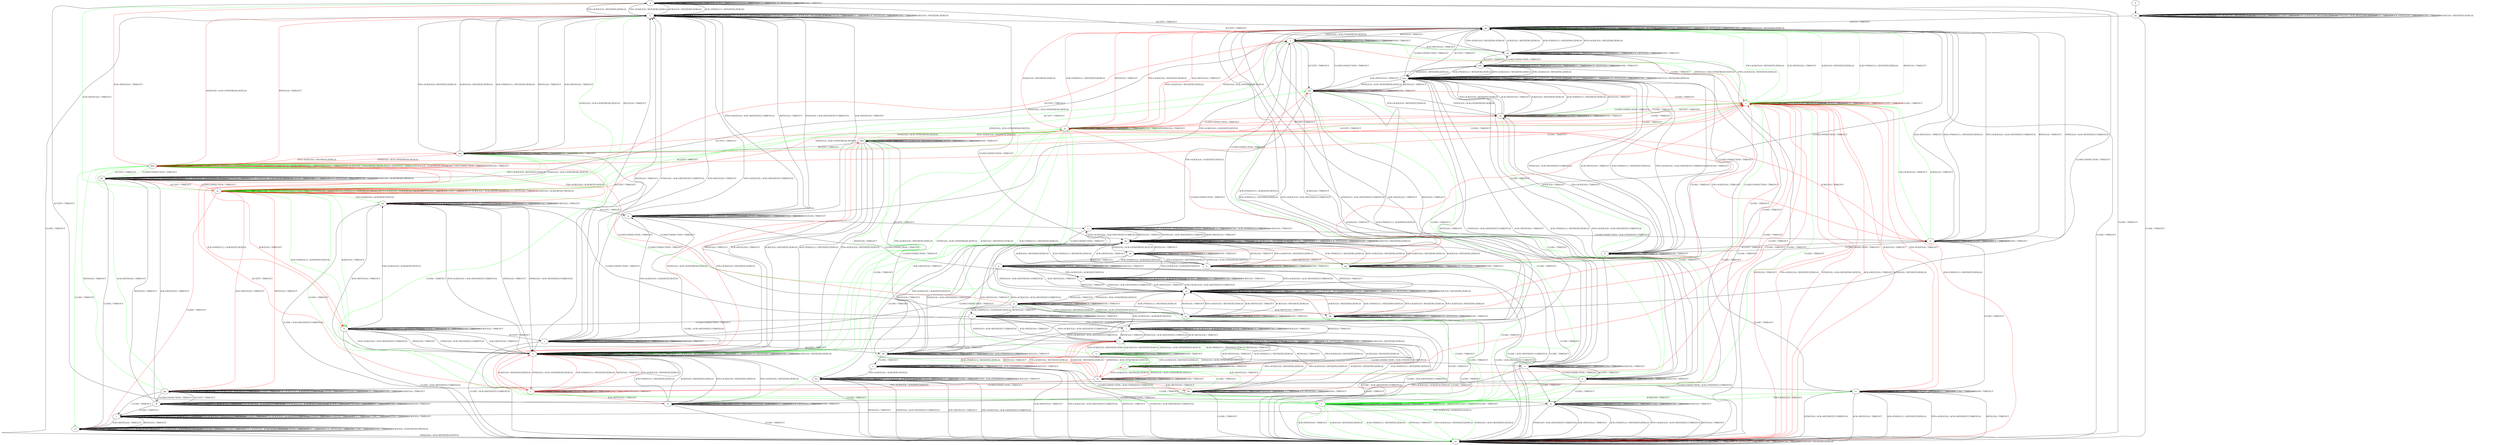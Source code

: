digraph "" {
	graph ["Incoming time"=0.21335864067077637,
		"Outgoing time"=0.2711045742034912,
		Output="{'States': 58, 'Transitions': 806, 'Filename': '../results/tcp_preset_50/TCP_FreeBSD_Server-TCP_FreeBSD_Server-4.dot'}",
		Reference="{'States': 56, 'Transitions': 716, 'Filename': '../subjects/tcp/TCP_FreeBSD_Server.dot'}",
		Solver=yices,
		Updated="{'States': 56, 'Transitions': 716, 'Filename': '../subjects/tcp/TCP_FreeBSD_Server.dot'}",
		"f-measure"=0.8868715083798883,
		precision=0.8868715083798883,
		recall=0.8868715083798883
	];
	a -> a	[key=0,
		label="CLOSECONNECTION / TIMEOUT"];
	a -> a	[key=1,
		label="RST(V,V,0) / TIMEOUT"];
	a -> a	[key=2,
		label="LISTEN / TIMEOUT"];
	a -> a	[key=3,
		label="SYN(V,V,0) / TIMEOUT"];
	a -> a	[key=4,
		label="RCV / TIMEOUT"];
	a -> a	[key=5,
		label="ACK+RST(V,V,0) / TIMEOUT"];
	a -> a	[key=6,
		label="SEND / TIMEOUT"];
	a -> e	[key=0,
		label="ACK+PSH(V,V,1) / RST(ZERO,ZERO,0)"];
	a -> e	[key=1,
		label="SYN+ACK(V,V,0) / RST(ZERO,ZERO,0)"];
	a -> e	[key=2,
		label="FIN+ACK(V,V,0) / RST(ZERO,ZERO,0)"];
	a -> e	[key=3,
		label="ACK(V,V,0) / RST(ZERO,ZERO,0)"];
	a -> nn	[key=0,
		label="ACCEPT / TIMEOUT"];
	a -> oo	[key=0,
		label="CLOSE / TIMEOUT"];
	b -> b	[key=0,
		label="ACK+PSH(V,V,1) / ACK(NEXT,NEXT,0)"];
	b -> b	[key=1,
		label="ACCEPT / TIMEOUT"];
	b -> b	[key=2,
		label="FIN+ACK(V,V,0) / ACK(NEXT,NEXT,0)"];
	b -> b	[key=3,
		label="LISTEN / TIMEOUT"];
	b -> b	[key=4,
		label="RCV / TIMEOUT"];
	b -> b	[key=5,
		label="SEND / TIMEOUT"];
	b -> b	[key=6,
		label="ACK(V,V,0) / TIMEOUT"];
	b -> q	[key=0,
		label="CLOSECONNECTION / TIMEOUT"];
	b -> oo	[key=0,
		label="CLOSE / ACK+RST(NEXT,CURRENT,0)"];
	b -> ss	[key=0,
		label="SYN+ACK(V,V,0) / ACK+RST(NEXT,CURRENT,0)"];
	b -> ss	[key=1,
		label="RST(V,V,0) / TIMEOUT"];
	b -> ss	[key=2,
		label="SYN(V,V,0) / ACK+RST(NEXT,CURRENT,0)"];
	b -> ss	[key=3,
		label="ACK+RST(V,V,0) / TIMEOUT"];
	c -> c	[key=0,
		label="CLOSECONNECTION / TIMEOUT"];
	c -> c	[key=1,
		label="SYN+ACK(V,V,0) / RST(NEXT,ZERO,0)"];
	c -> c	[key=2,
		label="LISTEN / TIMEOUT"];
	c -> c	[key=3,
		label="RCV / TIMEOUT"];
	c -> c	[key=4,
		label="SEND / TIMEOUT"];
	c -> c	[key=5,
		color=red,
		label="ACCEPT / TIMEOUT"];
	c -> c	[key=6,
		color=red,
		label="CLOSE / TIMEOUT"];
	c -> f	[key=0,
		color=green,
		label="SYN(V,V,0) / ACK+SYN(FRESH,NEXT,0)"];
	c -> n	[key=0,
		color=green,
		label="CLOSE / TIMEOUT"];
	c -> gg	[key=0,
		color=green,
		label="ACK+PSH(V,V,1) / RST(NEXT,ZERO,0)"];
	c -> gg	[key=1,
		color=green,
		label="RST(V,V,0) / TIMEOUT"];
	c -> gg	[key=2,
		color=green,
		label="FIN+ACK(V,V,0) / RST(NEXT,ZERO,0)"];
	c -> gg	[key=3,
		color=green,
		label="ACK+RST(V,V,0) / TIMEOUT"];
	c -> gg	[key=4,
		color=green,
		label="ACK(V,V,0) / RST(NEXT,ZERO,0)"];
	c -> oo	[key=0,
		color=red,
		label="ACK+PSH(V,V,1) / RST(NEXT,ZERO,0)"];
	c -> oo	[key=1,
		color=red,
		label="RST(V,V,0) / TIMEOUT"];
	c -> oo	[key=2,
		color=red,
		label="FIN+ACK(V,V,0) / RST(NEXT,ZERO,0)"];
	c -> oo	[key=3,
		color=red,
		label="SYN(V,V,0) / ACK+RST(ZERO,NEXT,0)"];
	c -> oo	[key=4,
		color=red,
		label="ACK+RST(V,V,0) / TIMEOUT"];
	c -> oo	[key=5,
		color=red,
		label="ACK(V,V,0) / RST(NEXT,ZERO,0)"];
	c -> xx	[key=0,
		color=green,
		label="ACCEPT / TIMEOUT"];
	d -> aa	[key=0];
	e -> e	[key=0,
		label="CLOSECONNECTION / TIMEOUT"];
	e -> e	[key=1,
		label="ACK+PSH(V,V,1) / RST(ZERO,ZERO,0)"];
	e -> e	[key=2,
		label="SYN+ACK(V,V,0) / RST(ZERO,ZERO,0)"];
	e -> e	[key=3,
		label="RST(V,V,0) / TIMEOUT"];
	e -> e	[key=4,
		label="FIN+ACK(V,V,0) / RST(ZERO,ZERO,0)"];
	e -> e	[key=5,
		label="LISTEN / TIMEOUT"];
	e -> e	[key=6,
		label="RCV / TIMEOUT"];
	e -> e	[key=7,
		label="ACK+RST(V,V,0) / TIMEOUT"];
	e -> e	[key=8,
		label="SEND / TIMEOUT"];
	e -> e	[key=9,
		label="ACK(V,V,0) / RST(ZERO,ZERO,0)"];
	e -> m	[key=0,
		color=green,
		label="SYN(V,V,0) / ACK+SYN(FRESH,NEXT,0)"];
	e -> gg	[key=0,
		label="ACCEPT / TIMEOUT"];
	e -> oo	[key=0,
		label="CLOSE / TIMEOUT"];
	e -> bbb	[key=0,
		color=red,
		label="SYN(V,V,0) / ACK+SYN(FRESH,NEXT,0)"];
	f -> c	[key=0,
		color=green,
		label="SYN+ACK(V,V,0) / RST(NEXT,ZERO,0)"];
	f -> c	[key=1,
		color=red,
		label="CLOSE / TIMEOUT"];
	f -> f	[key=0,
		label="CLOSECONNECTION / TIMEOUT"];
	f -> f	[key=1,
		label="LISTEN / TIMEOUT"];
	f -> f	[key=2,
		label="SYN(V,V,0) / TIMEOUT"];
	f -> f	[key=3,
		label="RCV / TIMEOUT"];
	f -> f	[key=4,
		label="SEND / TIMEOUT"];
	f -> n	[key=0,
		color=green,
		label="CLOSE / TIMEOUT"];
	f -> q	[key=0,
		label="FIN+ACK(V,V,0) / ACK(NEXT,NEXT,0)"];
	f -> z	[key=0,
		label="ACK+PSH(V,V,1) / ACK(NEXT,NEXT,0)"];
	f -> z	[key=1,
		label="ACK(V,V,0) / TIMEOUT"];
	f -> gg	[key=0,
		label="RST(V,V,0) / TIMEOUT"];
	f -> jj	[key=0,
		color=red,
		label="SYN+ACK(V,V,0) / RST(NEXT,ZERO,0)"];
	f -> nn	[key=0,
		label="ACK+RST(V,V,0) / TIMEOUT"];
	f -> eee	[key=0,
		label="ACCEPT / TIMEOUT"];
	g -> b	[key=0,
		label="FIN+ACK(V,V,0) / ACK(NEXT,NEXT,0)"];
	g -> g	[key=0,
		label="ACK+PSH(V,V,1) / ACK(NEXT,NEXT,0)"];
	g -> g	[key=1,
		label="ACCEPT / TIMEOUT"];
	g -> g	[key=2,
		label="LISTEN / TIMEOUT"];
	g -> g	[key=3,
		label="RCV / TIMEOUT"];
	g -> g	[key=4,
		label="SEND / TIMEOUT"];
	g -> g	[key=5,
		label="ACK(V,V,0) / TIMEOUT"];
	g -> z	[key=0,
		label="CLOSECONNECTION / TIMEOUT"];
	g -> oo	[key=0,
		label="CLOSE / ACK+RST(NEXT,CURRENT,0)"];
	g -> ss	[key=0,
		label="SYN+ACK(V,V,0) / ACK+RST(NEXT,CURRENT,0)"];
	g -> ss	[key=1,
		label="RST(V,V,0) / TIMEOUT"];
	g -> ss	[key=2,
		label="SYN(V,V,0) / ACK+RST(NEXT,CURRENT,0)"];
	g -> ss	[key=3,
		label="ACK+RST(V,V,0) / TIMEOUT"];
	h -> h	[key=0,
		label="ACCEPT / TIMEOUT"];
	h -> h	[key=1,
		label="LISTEN / TIMEOUT"];
	h -> h	[key=2,
		label="RCV / TIMEOUT"];
	h -> h	[key=3,
		label="SEND / TIMEOUT"];
	h -> cc	[key=0,
		label="CLOSE / TIMEOUT"];
	h -> mm	[key=0,
		label="ACK+PSH(V,V,1) / RST(NEXT,ZERO,0)"];
	h -> mm	[key=1,
		label="SYN+ACK(V,V,0) / ACK+RST(NEXT,CURRENT,0)"];
	h -> mm	[key=2,
		label="RST(V,V,0) / TIMEOUT"];
	h -> mm	[key=3,
		label="SYN(V,V,0) / ACK+RST(NEXT,CURRENT,0)"];
	h -> mm	[key=4,
		label="ACK+RST(V,V,0) / TIMEOUT"];
	h -> tt	[key=0,
		label="CLOSECONNECTION / TIMEOUT"];
	h -> xx	[key=0,
		label="FIN+ACK(V,V,0) / TIMEOUT"];
	h -> xx	[key=1,
		label="ACK(V,V,0) / TIMEOUT"];
	i -> i	[key=0,
		label="ACK+PSH(V,V,1) / ACK(NEXT,NEXT,0)"];
	i -> i	[key=1,
		label="ACCEPT / TIMEOUT"];
	i -> i	[key=2,
		label="LISTEN / TIMEOUT"];
	i -> i	[key=3,
		label="RCV / TIMEOUT"];
	i -> i	[key=4,
		label="SEND / TIMEOUT"];
	i -> i	[key=5,
		label="ACK(V,V,0) / TIMEOUT"];
	i -> l	[key=0,
		label="FIN+ACK(V,V,0) / ACK(NEXT,NEXT,0)"];
	i -> y	[key=0,
		label="SYN+ACK(V,V,0) / ACK+RST(NEXT,CURRENT,0)"];
	i -> y	[key=1,
		label="RST(V,V,0) / TIMEOUT"];
	i -> y	[key=2,
		label="SYN(V,V,0) / ACK+RST(NEXT,CURRENT,0)"];
	i -> y	[key=3,
		label="ACK+RST(V,V,0) / TIMEOUT"];
	i -> oo	[key=0,
		label="CLOSE / ACK+RST(NEXT,CURRENT,0)"];
	i -> rr	[key=0,
		label="CLOSECONNECTION / TIMEOUT"];
	j -> c	[key=0,
		color=red,
		label="CLOSE / TIMEOUT"];
	j -> j	[key=0,
		label="CLOSECONNECTION / TIMEOUT"];
	j -> j	[key=1,
		label="LISTEN / TIMEOUT"];
	j -> j	[key=2,
		label="RCV / TIMEOUT"];
	j -> j	[key=3,
		label="SEND / TIMEOUT"];
	j -> j	[key=4,
		color=red,
		label="SYN(V,V,0) / TIMEOUT"];
	j -> o	[key=0,
		color=red,
		label="ACK+PSH(V,V,1) / RST(NEXT,ZERO,0)"];
	j -> o	[key=1,
		color=red,
		label="RST(V,V,0) / TIMEOUT"];
	j -> o	[key=2,
		color=red,
		label="FIN+ACK(V,V,0) / RST(NEXT,ZERO,0)"];
	j -> o	[key=3,
		color=red,
		label="ACK(V,V,0) / RST(NEXT,ZERO,0)"];
	j -> ll	[key=0,
		color=red,
		label="ACK+RST(V,V,0) / TIMEOUT"];
	j -> bbb	[key=0,
		color=red,
		label="ACCEPT / TIMEOUT"];
	j -> ddd	[key=0,
		color=red,
		label="SYN+ACK(V,V,0) / RST(NEXT,ZERO,0)"];
	k -> c	[key=0,
		color=green,
		label="CLOSECONNECTION / TIMEOUT"];
	k -> c	[key=1,
		color=red,
		label="CLOSE / TIMEOUT"];
	k -> k	[key=0,
		label="SYN+ACK(V,V,0) / RST(NEXT,ZERO,0)"];
	k -> k	[key=1,
		label="ACCEPT / TIMEOUT"];
	k -> k	[key=2,
		label="LISTEN / TIMEOUT"];
	k -> k	[key=3,
		label="RCV / TIMEOUT"];
	k -> k	[key=4,
		label="SEND / TIMEOUT"];
	k -> n	[key=0,
		color=green,
		label="CLOSE / TIMEOUT"];
	k -> ee	[key=0,
		label="SYN(V,V,0) / ACK+SYN(FRESH,NEXT,0)"];
	k -> hh	[key=0,
		label="ACK+PSH(V,V,1) / RST(NEXT,ZERO,0)"];
	k -> hh	[key=1,
		label="RST(V,V,0) / TIMEOUT"];
	k -> hh	[key=2,
		label="FIN+ACK(V,V,0) / RST(NEXT,ZERO,0)"];
	k -> hh	[key=3,
		label="ACK+RST(V,V,0) / TIMEOUT"];
	k -> hh	[key=4,
		label="ACK(V,V,0) / RST(NEXT,ZERO,0)"];
	k -> jj	[key=0,
		color=red,
		label="CLOSECONNECTION / TIMEOUT"];
	l -> l	[key=0,
		label="ACK+PSH(V,V,1) / ACK(NEXT,NEXT,0)"];
	l -> l	[key=1,
		label="ACCEPT / TIMEOUT"];
	l -> l	[key=2,
		label="FIN+ACK(V,V,0) / ACK(NEXT,NEXT,0)"];
	l -> l	[key=3,
		label="LISTEN / TIMEOUT"];
	l -> l	[key=4,
		label="RCV / TIMEOUT"];
	l -> l	[key=5,
		label="SEND / TIMEOUT"];
	l -> l	[key=6,
		label="ACK(V,V,0) / TIMEOUT"];
	l -> y	[key=0,
		label="SYN+ACK(V,V,0) / ACK+RST(NEXT,CURRENT,0)"];
	l -> y	[key=1,
		label="RST(V,V,0) / TIMEOUT"];
	l -> y	[key=2,
		label="SYN(V,V,0) / ACK+RST(NEXT,CURRENT,0)"];
	l -> y	[key=3,
		label="ACK+RST(V,V,0) / TIMEOUT"];
	l -> oo	[key=0,
		label="CLOSE / ACK+RST(NEXT,CURRENT,0)"];
	l -> uu	[key=0,
		label="CLOSECONNECTION / TIMEOUT"];
	m -> a	[key=0,
		color=green,
		label="ACK+RST(V,V,0) / TIMEOUT"];
	m -> e	[key=0,
		color=green,
		label="RST(V,V,0) / TIMEOUT"];
	m -> f	[key=0,
		color=green,
		label="ACCEPT / TIMEOUT"];
	m -> m	[key=0,
		label="LISTEN / TIMEOUT"];
	m -> m	[key=1,
		label="RCV / TIMEOUT"];
	m -> m	[key=2,
		label="SEND / TIMEOUT"];
	m -> m	[key=3,
		color=green,
		label="CLOSECONNECTION / TIMEOUT"];
	m -> m	[key=4,
		color=green,
		label="SYN(V,V,0) / TIMEOUT"];
	m -> m	[key=5,
		color=red,
		label="ACK+PSH(V,V,1) / ACK(FRESH,FRESH,0)"];
	m -> m	[key=6,
		color=red,
		label="SYN+ACK(V,V,0) / ACK(FRESH,FRESH,0)"];
	m -> m	[key=7,
		color=red,
		label="RST(V,V,0) / TIMEOUT"];
	m -> m	[key=8,
		color=red,
		label="ACCEPT / TIMEOUT"];
	m -> m	[key=9,
		color=red,
		label="FIN+ACK(V,V,0) / ACK(FRESH,FRESH,0)"];
	m -> m	[key=10,
		color=red,
		label="ACK+RST(V,V,0) / TIMEOUT"];
	m -> m	[key=11,
		color=red,
		label="ACK(V,V,0) / ACK(FRESH,FRESH,0)"];
	m -> n	[key=0,
		color=green,
		label="CLOSE / TIMEOUT"];
	m -> dd	[key=0,
		color=red,
		label="CLOSECONNECTION / TIMEOUT"];
	m -> rr	[key=0,
		color=green,
		label="ACK+PSH(V,V,1) / ACK(NEXT,NEXT,0)"];
	m -> rr	[key=1,
		color=green,
		label="ACK(V,V,0) / TIMEOUT"];
	m -> uu	[key=0,
		color=green,
		label="FIN+ACK(V,V,0) / ACK(NEXT,NEXT,0)"];
	m -> vv	[key=0,
		color=red,
		label="CLOSE / TIMEOUT"];
	m -> aaa	[key=0,
		color=green,
		label="SYN+ACK(V,V,0) / RST(NEXT,ZERO,0)"];
	m -> eee	[key=0,
		color=red,
		label="SYN(V,V,0) / ACK+SYN(FRESH,NEXT,0)"];
	n -> n	[key=0,
		label="CLOSECONNECTION / TIMEOUT"];
	n -> n	[key=1,
		label="SYN+ACK(V,V,0) / RST(NEXT,ZERO,0)"];
	n -> n	[key=2,
		label="LISTEN / TIMEOUT"];
	n -> n	[key=3,
		label="RCV / TIMEOUT"];
	n -> n	[key=4,
		label="SEND / TIMEOUT"];
	n -> n	[key=5,
		color=green,
		label="ACCEPT / TIMEOUT"];
	n -> n	[key=6,
		color=green,
		label="CLOSE / TIMEOUT"];
	n -> oo	[key=0,
		color=green,
		label="ACK+PSH(V,V,1) / RST(NEXT,ZERO,0)"];
	n -> oo	[key=1,
		color=green,
		label="RST(V,V,0) / TIMEOUT"];
	n -> oo	[key=2,
		color=green,
		label="FIN+ACK(V,V,0) / RST(NEXT,ZERO,0)"];
	n -> oo	[key=3,
		color=green,
		label="SYN(V,V,0) / ACK+RST(ZERO,NEXT,0)"];
	n -> oo	[key=4,
		color=green,
		label="ACK+RST(V,V,0) / TIMEOUT"];
	n -> oo	[key=5,
		color=green,
		label="ACK(V,V,0) / RST(NEXT,ZERO,0)"];
	o -> e	[key=0,
		label="ACCEPT / TIMEOUT"];
	o -> j	[key=0,
		color=red,
		label="SYN(V,V,0) / ACK+SYN(FRESH,NEXT,0)"];
	o -> o	[key=0,
		label="CLOSECONNECTION / TIMEOUT"];
	o -> o	[key=1,
		label="ACK+PSH(V,V,1) / RST(ZERO,ZERO,0)"];
	o -> o	[key=2,
		label="SYN+ACK(V,V,0) / RST(ZERO,ZERO,0)"];
	o -> o	[key=3,
		label="RST(V,V,0) / TIMEOUT"];
	o -> o	[key=4,
		label="FIN+ACK(V,V,0) / RST(ZERO,ZERO,0)"];
	o -> o	[key=5,
		label="LISTEN / TIMEOUT"];
	o -> o	[key=6,
		label="RCV / TIMEOUT"];
	o -> o	[key=7,
		label="ACK+RST(V,V,0) / TIMEOUT"];
	o -> o	[key=8,
		label="SEND / TIMEOUT"];
	o -> o	[key=9,
		label="ACK(V,V,0) / RST(ZERO,ZERO,0)"];
	o -> jj	[key=0,
		color=green,
		label="SYN(V,V,0) / ACK+SYN(FRESH,NEXT,0)"];
	o -> oo	[key=0,
		label="CLOSE / TIMEOUT"];
	p -> c	[key=0,
		color=red,
		label="CLOSE / TIMEOUT"];
	p -> i	[key=0,
		label="ACK+PSH(V,V,1) / ACK(NEXT,NEXT,0)"];
	p -> i	[key=1,
		label="ACK(V,V,0) / TIMEOUT"];
	p -> l	[key=0,
		label="FIN+ACK(V,V,0) / ACK(NEXT,NEXT,0)"];
	p -> m	[key=0,
		color=green,
		label="CLOSECONNECTION / TIMEOUT"];
	p -> n	[key=0,
		color=green,
		label="CLOSE / TIMEOUT"];
	p -> p	[key=0,
		label="ACCEPT / TIMEOUT"];
	p -> p	[key=1,
		label="LISTEN / TIMEOUT"];
	p -> p	[key=2,
		label="SYN(V,V,0) / TIMEOUT"];
	p -> p	[key=3,
		label="RCV / TIMEOUT"];
	p -> p	[key=4,
		label="SEND / TIMEOUT"];
	p -> kk	[key=0,
		label="ACK+RST(V,V,0) / TIMEOUT"];
	p -> ss	[key=0,
		label="RST(V,V,0) / TIMEOUT"];
	p -> yy	[key=0,
		label="SYN+ACK(V,V,0) / RST(NEXT,ZERO,0)"];
	p -> bbb	[key=0,
		color=red,
		label="CLOSECONNECTION / TIMEOUT"];
	q -> e	[key=0,
		label="SYN+ACK(V,V,0) / ACK+RST(NEXT,CURRENT,0)"];
	q -> e	[key=1,
		label="RST(V,V,0) / TIMEOUT"];
	q -> e	[key=2,
		label="SYN(V,V,0) / ACK+RST(NEXT,CURRENT,0)"];
	q -> e	[key=3,
		label="ACK+RST(V,V,0) / TIMEOUT"];
	q -> q	[key=0,
		label="CLOSECONNECTION / TIMEOUT"];
	q -> q	[key=1,
		label="ACK+PSH(V,V,1) / ACK(NEXT,NEXT,0)"];
	q -> q	[key=2,
		label="FIN+ACK(V,V,0) / ACK(NEXT,NEXT,0)"];
	q -> q	[key=3,
		label="LISTEN / TIMEOUT"];
	q -> q	[key=4,
		label="RCV / TIMEOUT"];
	q -> q	[key=5,
		label="SEND / TIMEOUT"];
	q -> q	[key=6,
		label="ACK(V,V,0) / TIMEOUT"];
	q -> x	[key=0,
		label="ACCEPT / TIMEOUT"];
	q -> oo	[key=0,
		label="CLOSE / ACK+RST(NEXT,CURRENT,0)"];
	r -> r	[key=0,
		label="ACK+PSH(V,V,1) / ACK(NEXT,NEXT,0)"];
	r -> r	[key=1,
		label="ACCEPT / TIMEOUT"];
	r -> r	[key=2,
		label="LISTEN / TIMEOUT"];
	r -> r	[key=3,
		label="RCV / TIMEOUT"];
	r -> r	[key=4,
		label="CLOSE / TIMEOUT"];
	r -> r	[key=5,
		label="SEND / ACK+PSH(NEXT,CURRENT,1)"];
	r -> r	[key=6,
		label="ACK(V,V,0) / TIMEOUT"];
	r -> w	[key=0,
		label="CLOSECONNECTION / ACK+FIN(NEXT,CURRENT,0)"];
	r -> oo	[key=0,
		label="SYN+ACK(V,V,0) / ACK+RST(NEXT,CURRENT,0)"];
	r -> oo	[key=1,
		label="RST(V,V,0) / TIMEOUT"];
	r -> oo	[key=2,
		label="SYN(V,V,0) / ACK+RST(NEXT,CURRENT,0)"];
	r -> oo	[key=3,
		label="ACK+RST(V,V,0) / TIMEOUT"];
	r -> ccc	[key=0,
		label="FIN+ACK(V,V,0) / ACK(NEXT,NEXT,0)"];
	s -> c	[key=0,
		color=red,
		label="CLOSE / TIMEOUT"];
	s -> n	[key=0,
		color=green,
		label="CLOSE / TIMEOUT"];
	s -> s	[key=0,
		label="SYN+ACK(V,V,0) / RST(NEXT,ZERO,0)"];
	s -> s	[key=1,
		label="ACCEPT / TIMEOUT"];
	s -> s	[key=2,
		label="LISTEN / TIMEOUT"];
	s -> s	[key=3,
		label="RCV / TIMEOUT"];
	s -> s	[key=4,
		label="SEND / TIMEOUT"];
	s -> u	[key=0,
		color=green,
		label="SYN(V,V,0) / ACK+SYN(FRESH,NEXT,0)"];
	s -> y	[key=0,
		label="ACK+PSH(V,V,1) / RST(NEXT,ZERO,0)"];
	s -> y	[key=1,
		label="RST(V,V,0) / TIMEOUT"];
	s -> y	[key=2,
		label="FIN+ACK(V,V,0) / RST(NEXT,ZERO,0)"];
	s -> y	[key=3,
		label="ACK+RST(V,V,0) / TIMEOUT"];
	s -> y	[key=4,
		label="ACK(V,V,0) / RST(NEXT,ZERO,0)"];
	s -> zz	[key=0,
		color=red,
		label="SYN(V,V,0) / ACK+SYN(FRESH,NEXT,0)"];
	s -> ddd	[key=0,
		label="CLOSECONNECTION / TIMEOUT"];
	t -> t	[key=0,
		label="CLOSECONNECTION / TIMEOUT"];
	t -> t	[key=1,
		label="ACK+PSH(V,V,1) / ACK(NEXT,CURRENT,0)"];
	t -> t	[key=2,
		label="SYN+ACK(V,V,0) / ACK(NEXT,CURRENT,0)"];
	t -> t	[key=3,
		label="ACCEPT / TIMEOUT"];
	t -> t	[key=4,
		label="FIN+ACK(V,V,0) / ACK(NEXT,CURRENT,0)"];
	t -> t	[key=5,
		label="LISTEN / TIMEOUT"];
	t -> t	[key=6,
		label="SYN(V,V,0) / TIMEOUT"];
	t -> t	[key=7,
		label="RCV / TIMEOUT"];
	t -> t	[key=8,
		label="CLOSE / TIMEOUT"];
	t -> t	[key=9,
		label="SEND / TIMEOUT"];
	t -> t	[key=10,
		label="ACK(V,V,0) / TIMEOUT"];
	t -> vv	[key=0,
		label="RST(V,V,0) / TIMEOUT"];
	t -> vv	[key=1,
		label="ACK+RST(V,V,0) / TIMEOUT"];
	u -> n	[key=0,
		color=green,
		label="CLOSE / TIMEOUT"];
	u -> s	[key=0,
		color=green,
		label="SYN+ACK(V,V,0) / RST(NEXT,ZERO,0)"];
	u -> u	[key=0,
		label="ACCEPT / TIMEOUT"];
	u -> u	[key=1,
		label="LISTEN / TIMEOUT"];
	u -> u	[key=2,
		label="SYN(V,V,0) / TIMEOUT"];
	u -> u	[key=3,
		label="RCV / TIMEOUT"];
	u -> u	[key=4,
		label="SEND / TIMEOUT"];
	u -> y	[key=0,
		color=green,
		label="ACK+PSH(V,V,1) / RST(NEXT,ZERO,0)"];
	u -> y	[key=1,
		color=green,
		label="RST(V,V,0) / TIMEOUT"];
	u -> y	[key=2,
		color=green,
		label="FIN+ACK(V,V,0) / RST(NEXT,ZERO,0)"];
	u -> y	[key=3,
		color=green,
		label="ACK(V,V,0) / RST(NEXT,ZERO,0)"];
	u -> bb	[key=0,
		color=green,
		label="ACK+RST(V,V,0) / TIMEOUT"];
	u -> jj	[key=0,
		color=green,
		label="CLOSECONNECTION / TIMEOUT"];
	v -> v	[key=0,
		label="CLOSECONNECTION / TIMEOUT"];
	v -> v	[key=1,
		label="LISTEN / TIMEOUT"];
	v -> v	[key=2,
		label="RCV / TIMEOUT"];
	v -> v	[key=3,
		label="SEND / TIMEOUT"];
	v -> v	[key=4,
		label="ACK(V,V,0) / TIMEOUT"];
	v -> w	[key=0,
		label="CLOSE / TIMEOUT"];
	v -> ff	[key=0,
		label="FIN+ACK(V,V,0) / ACK(NEXT,NEXT,0)"];
	v -> gg	[key=0,
		label="ACK+PSH(V,V,1) / RST(NEXT,ZERO,0)"];
	v -> gg	[key=1,
		label="SYN+ACK(V,V,0) / ACK+RST(NEXT,CURRENT,0)"];
	v -> gg	[key=2,
		label="RST(V,V,0) / TIMEOUT"];
	v -> gg	[key=3,
		label="SYN(V,V,0) / ACK+RST(NEXT,CURRENT,0)"];
	v -> gg	[key=4,
		label="ACK+RST(V,V,0) / TIMEOUT"];
	v -> ii	[key=0,
		label="ACCEPT / TIMEOUT"];
	w -> t	[key=0,
		label="FIN+ACK(V,V,0) / ACK(NEXT,NEXT,0)"];
	w -> w	[key=0,
		label="CLOSECONNECTION / TIMEOUT"];
	w -> w	[key=1,
		label="ACCEPT / TIMEOUT"];
	w -> w	[key=2,
		label="LISTEN / TIMEOUT"];
	w -> w	[key=3,
		label="RCV / TIMEOUT"];
	w -> w	[key=4,
		label="CLOSE / TIMEOUT"];
	w -> w	[key=5,
		label="SEND / TIMEOUT"];
	w -> w	[key=6,
		label="ACK(V,V,0) / TIMEOUT"];
	w -> oo	[key=0,
		label="ACK+PSH(V,V,1) / RST(NEXT,ZERO,0)"];
	w -> oo	[key=1,
		label="SYN+ACK(V,V,0) / ACK+RST(NEXT,CURRENT,0)"];
	w -> oo	[key=2,
		label="RST(V,V,0) / TIMEOUT"];
	w -> oo	[key=3,
		label="SYN(V,V,0) / ACK+RST(NEXT,CURRENT,0)"];
	w -> oo	[key=4,
		label="ACK+RST(V,V,0) / TIMEOUT"];
	x -> x	[key=0,
		label="ACK+PSH(V,V,1) / ACK(NEXT,NEXT,0)"];
	x -> x	[key=1,
		label="ACCEPT / TIMEOUT"];
	x -> x	[key=2,
		label="FIN+ACK(V,V,0) / ACK(NEXT,NEXT,0)"];
	x -> x	[key=3,
		label="LISTEN / TIMEOUT"];
	x -> x	[key=4,
		label="RCV / TIMEOUT"];
	x -> x	[key=5,
		label="SEND / ACK+PSH(NEXT,CURRENT,1)"];
	x -> x	[key=6,
		label="ACK(V,V,0) / TIMEOUT"];
	x -> hh	[key=0,
		label="SYN+ACK(V,V,0) / ACK+RST(NEXT,CURRENT,0)"];
	x -> hh	[key=1,
		label="RST(V,V,0) / TIMEOUT"];
	x -> hh	[key=2,
		label="SYN(V,V,0) / ACK+RST(NEXT,CURRENT,0)"];
	x -> hh	[key=3,
		label="ACK+RST(V,V,0) / TIMEOUT"];
	x -> tt	[key=0,
		label="CLOSECONNECTION / ACK+FIN(NEXT,CURRENT,0)"];
	x -> ccc	[key=0,
		label="CLOSE / TIMEOUT"];
	y -> o	[key=0,
		label="CLOSECONNECTION / TIMEOUT"];
	y -> u	[key=0,
		color=green,
		label="SYN(V,V,0) / ACK+SYN(FRESH,NEXT,0)"];
	y -> y	[key=0,
		label="ACK+PSH(V,V,1) / RST(ZERO,ZERO,0)"];
	y -> y	[key=1,
		label="SYN+ACK(V,V,0) / RST(ZERO,ZERO,0)"];
	y -> y	[key=2,
		label="RST(V,V,0) / TIMEOUT"];
	y -> y	[key=3,
		label="ACCEPT / TIMEOUT"];
	y -> y	[key=4,
		label="FIN+ACK(V,V,0) / RST(ZERO,ZERO,0)"];
	y -> y	[key=5,
		label="LISTEN / TIMEOUT"];
	y -> y	[key=6,
		label="RCV / TIMEOUT"];
	y -> y	[key=7,
		label="ACK+RST(V,V,0) / TIMEOUT"];
	y -> y	[key=8,
		label="SEND / TIMEOUT"];
	y -> y	[key=9,
		label="ACK(V,V,0) / RST(ZERO,ZERO,0)"];
	y -> oo	[key=0,
		label="CLOSE / TIMEOUT"];
	y -> zz	[key=0,
		color=red,
		label="SYN(V,V,0) / ACK+SYN(FRESH,NEXT,0)"];
	z -> e	[key=0,
		label="SYN+ACK(V,V,0) / ACK+RST(NEXT,CURRENT,0)"];
	z -> e	[key=1,
		label="RST(V,V,0) / TIMEOUT"];
	z -> e	[key=2,
		label="SYN(V,V,0) / ACK+RST(NEXT,CURRENT,0)"];
	z -> e	[key=3,
		label="ACK+RST(V,V,0) / TIMEOUT"];
	z -> q	[key=0,
		label="FIN+ACK(V,V,0) / ACK(NEXT,NEXT,0)"];
	z -> z	[key=0,
		label="CLOSECONNECTION / TIMEOUT"];
	z -> z	[key=1,
		label="ACK+PSH(V,V,1) / ACK(NEXT,NEXT,0)"];
	z -> z	[key=2,
		label="LISTEN / TIMEOUT"];
	z -> z	[key=3,
		label="RCV / TIMEOUT"];
	z -> z	[key=4,
		label="SEND / TIMEOUT"];
	z -> z	[key=5,
		label="ACK(V,V,0) / TIMEOUT"];
	z -> oo	[key=0,
		label="CLOSE / ACK+RST(NEXT,CURRENT,0)"];
	z -> fff	[key=0,
		label="ACCEPT / TIMEOUT"];
	aa -> aa	[key=0,
		label="CLOSECONNECTION / TIMEOUT"];
	aa -> aa	[key=1,
		label="ACK+PSH(V,V,1) / RST(ZERO,ZERO,0)"];
	aa -> aa	[key=2,
		label="SYN+ACK(V,V,0) / RST(ZERO,ZERO,0)"];
	aa -> aa	[key=3,
		label="RST(V,V,0) / TIMEOUT"];
	aa -> aa	[key=4,
		label="ACCEPT / TIMEOUT"];
	aa -> aa	[key=5,
		label="FIN+ACK(V,V,0) / RST(ZERO,ZERO,0)"];
	aa -> aa	[key=6,
		label="SYN(V,V,0) / ACK+RST(ZERO,NEXT,0)"];
	aa -> aa	[key=7,
		label="RCV / TIMEOUT"];
	aa -> aa	[key=8,
		label="ACK+RST(V,V,0) / TIMEOUT"];
	aa -> aa	[key=9,
		label="SEND / TIMEOUT"];
	aa -> aa	[key=10,
		label="ACK(V,V,0) / RST(ZERO,ZERO,0)"];
	aa -> gg	[key=0,
		label="LISTEN / TIMEOUT"];
	aa -> oo	[key=0,
		label="CLOSE / TIMEOUT"];
	bb -> y	[key=0,
		label="ACK+PSH(V,V,1) / RST(ZERO,ZERO,0)"];
	bb -> y	[key=1,
		label="SYN+ACK(V,V,0) / RST(ZERO,ZERO,0)"];
	bb -> y	[key=2,
		label="FIN+ACK(V,V,0) / RST(ZERO,ZERO,0)"];
	bb -> y	[key=3,
		label="ACK(V,V,0) / RST(ZERO,ZERO,0)"];
	bb -> bb	[key=0,
		label="RST(V,V,0) / TIMEOUT"];
	bb -> bb	[key=1,
		label="ACCEPT / TIMEOUT"];
	bb -> bb	[key=2,
		label="LISTEN / TIMEOUT"];
	bb -> bb	[key=3,
		label="SYN(V,V,0) / TIMEOUT"];
	bb -> bb	[key=4,
		label="RCV / TIMEOUT"];
	bb -> bb	[key=5,
		label="ACK+RST(V,V,0) / TIMEOUT"];
	bb -> bb	[key=6,
		label="SEND / TIMEOUT"];
	bb -> ll	[key=0,
		label="CLOSECONNECTION / TIMEOUT"];
	bb -> oo	[key=0,
		label="CLOSE / TIMEOUT"];
	cc -> c	[key=0,
		color=red,
		label="FIN+ACK(V,V,0) / TIMEOUT"];
	cc -> c	[key=1,
		color=red,
		label="ACK(V,V,0) / TIMEOUT"];
	cc -> n	[key=0,
		color=green,
		label="FIN+ACK(V,V,0) / TIMEOUT"];
	cc -> n	[key=1,
		color=green,
		label="ACK(V,V,0) / TIMEOUT"];
	cc -> cc	[key=0,
		label="CLOSECONNECTION / TIMEOUT"];
	cc -> cc	[key=1,
		label="ACCEPT / TIMEOUT"];
	cc -> cc	[key=2,
		label="LISTEN / TIMEOUT"];
	cc -> cc	[key=3,
		label="RCV / TIMEOUT"];
	cc -> cc	[key=4,
		label="CLOSE / TIMEOUT"];
	cc -> cc	[key=5,
		label="SEND / TIMEOUT"];
	cc -> oo	[key=0,
		label="ACK+PSH(V,V,1) / RST(NEXT,ZERO,0)"];
	cc -> oo	[key=1,
		label="SYN+ACK(V,V,0) / ACK+RST(NEXT,CURRENT,0)"];
	cc -> oo	[key=2,
		label="RST(V,V,0) / TIMEOUT"];
	cc -> oo	[key=3,
		label="SYN(V,V,0) / ACK+RST(NEXT,CURRENT,0)"];
	cc -> oo	[key=4,
		label="ACK+RST(V,V,0) / TIMEOUT"];
	dd -> f	[key=0,
		label="SYN(V,V,0) / ACK+SYN(FRESH,NEXT,0)"];
	dd -> m	[key=0,
		color=red,
		label="ACCEPT / TIMEOUT"];
	dd -> dd	[key=0,
		label="CLOSECONNECTION / TIMEOUT"];
	dd -> dd	[key=1,
		label="ACK+PSH(V,V,1) / ACK(FRESH,FRESH,0)"];
	dd -> dd	[key=2,
		label="SYN+ACK(V,V,0) / ACK(FRESH,FRESH,0)"];
	dd -> dd	[key=3,
		label="RST(V,V,0) / TIMEOUT"];
	dd -> dd	[key=4,
		label="FIN+ACK(V,V,0) / ACK(FRESH,FRESH,0)"];
	dd -> dd	[key=5,
		label="LISTEN / TIMEOUT"];
	dd -> dd	[key=6,
		label="RCV / TIMEOUT"];
	dd -> dd	[key=7,
		label="ACK+RST(V,V,0) / TIMEOUT"];
	dd -> dd	[key=8,
		label="SEND / TIMEOUT"];
	dd -> dd	[key=9,
		label="ACK(V,V,0) / ACK(FRESH,FRESH,0)"];
	dd -> vv	[key=0,
		label="CLOSE / TIMEOUT"];
	dd -> bbb	[key=0,
		color=green,
		label="ACCEPT / TIMEOUT"];
	ee -> b	[key=0,
		label="FIN+ACK(V,V,0) / ACK(NEXT,NEXT,0)"];
	ee -> c	[key=0,
		color=red,
		label="CLOSE / TIMEOUT"];
	ee -> f	[key=0,
		label="CLOSECONNECTION / TIMEOUT"];
	ee -> g	[key=0,
		label="ACK+PSH(V,V,1) / ACK(NEXT,NEXT,0)"];
	ee -> g	[key=1,
		label="ACK(V,V,0) / TIMEOUT"];
	ee -> k	[key=0,
		label="SYN+ACK(V,V,0) / RST(NEXT,ZERO,0)"];
	ee -> ee	[key=0,
		label="ACCEPT / TIMEOUT"];
	ee -> ee	[key=1,
		label="LISTEN / TIMEOUT"];
	ee -> ee	[key=2,
		label="SYN(V,V,0) / TIMEOUT"];
	ee -> ee	[key=3,
		label="RCV / TIMEOUT"];
	ee -> ee	[key=4,
		label="SEND / TIMEOUT"];
	ee -> hh	[key=0,
		label="RST(V,V,0) / TIMEOUT"];
	ee -> qq	[key=0,
		label="ACK+RST(V,V,0) / TIMEOUT"];
	ff -> t	[key=0,
		label="CLOSE / TIMEOUT"];
	ff -> dd	[key=0,
		label="RST(V,V,0) / TIMEOUT"];
	ff -> dd	[key=1,
		label="ACK+RST(V,V,0) / TIMEOUT"];
	ff -> ff	[key=0,
		label="CLOSECONNECTION / TIMEOUT"];
	ff -> ff	[key=1,
		label="ACK+PSH(V,V,1) / ACK(NEXT,CURRENT,0)"];
	ff -> ff	[key=2,
		label="SYN+ACK(V,V,0) / ACK(NEXT,CURRENT,0)"];
	ff -> ff	[key=3,
		label="FIN+ACK(V,V,0) / ACK(NEXT,CURRENT,0)"];
	ff -> ff	[key=4,
		label="LISTEN / TIMEOUT"];
	ff -> ff	[key=5,
		label="SYN(V,V,0) / TIMEOUT"];
	ff -> ff	[key=6,
		label="RCV / TIMEOUT"];
	ff -> ff	[key=7,
		label="SEND / TIMEOUT"];
	ff -> ff	[key=8,
		label="ACK(V,V,0) / TIMEOUT"];
	ff -> pp	[key=0,
		label="ACCEPT / TIMEOUT"];
	gg -> f	[key=0,
		label="SYN(V,V,0) / ACK+SYN(FRESH,NEXT,0)"];
	gg -> gg	[key=0,
		label="CLOSECONNECTION / TIMEOUT"];
	gg -> gg	[key=1,
		label="ACK+PSH(V,V,1) / RST(ZERO,ZERO,0)"];
	gg -> gg	[key=2,
		label="SYN+ACK(V,V,0) / RST(ZERO,ZERO,0)"];
	gg -> gg	[key=3,
		label="RST(V,V,0) / TIMEOUT"];
	gg -> gg	[key=4,
		label="FIN+ACK(V,V,0) / RST(ZERO,ZERO,0)"];
	gg -> gg	[key=5,
		label="LISTEN / TIMEOUT"];
	gg -> gg	[key=6,
		label="RCV / TIMEOUT"];
	gg -> gg	[key=7,
		label="ACK+RST(V,V,0) / TIMEOUT"];
	gg -> gg	[key=8,
		label="SEND / TIMEOUT"];
	gg -> gg	[key=9,
		label="ACK(V,V,0) / RST(ZERO,ZERO,0)"];
	gg -> mm	[key=0,
		label="ACCEPT / TIMEOUT"];
	gg -> oo	[key=0,
		label="CLOSE / TIMEOUT"];
	hh -> ee	[key=0,
		label="SYN(V,V,0) / ACK+SYN(FRESH,NEXT,0)"];
	hh -> gg	[key=0,
		label="CLOSECONNECTION / TIMEOUT"];
	hh -> hh	[key=0,
		label="ACK+PSH(V,V,1) / RST(ZERO,ZERO,0)"];
	hh -> hh	[key=1,
		label="SYN+ACK(V,V,0) / RST(ZERO,ZERO,0)"];
	hh -> hh	[key=2,
		label="RST(V,V,0) / TIMEOUT"];
	hh -> hh	[key=3,
		label="ACCEPT / TIMEOUT"];
	hh -> hh	[key=4,
		label="FIN+ACK(V,V,0) / RST(ZERO,ZERO,0)"];
	hh -> hh	[key=5,
		label="LISTEN / TIMEOUT"];
	hh -> hh	[key=6,
		label="RCV / TIMEOUT"];
	hh -> hh	[key=7,
		label="ACK+RST(V,V,0) / TIMEOUT"];
	hh -> hh	[key=8,
		label="SEND / TIMEOUT"];
	hh -> hh	[key=9,
		label="ACK(V,V,0) / RST(ZERO,ZERO,0)"];
	hh -> oo	[key=0,
		label="CLOSE / TIMEOUT"];
	ii -> v	[key=0,
		label="CLOSECONNECTION / TIMEOUT"];
	ii -> w	[key=0,
		label="CLOSE / TIMEOUT"];
	ii -> ii	[key=0,
		label="ACCEPT / TIMEOUT"];
	ii -> ii	[key=1,
		label="LISTEN / TIMEOUT"];
	ii -> ii	[key=2,
		label="RCV / TIMEOUT"];
	ii -> ii	[key=3,
		label="SEND / TIMEOUT"];
	ii -> ii	[key=4,
		label="ACK(V,V,0) / TIMEOUT"];
	ii -> mm	[key=0,
		label="ACK+PSH(V,V,1) / RST(NEXT,ZERO,0)"];
	ii -> mm	[key=1,
		label="SYN+ACK(V,V,0) / ACK+RST(NEXT,CURRENT,0)"];
	ii -> mm	[key=2,
		label="RST(V,V,0) / TIMEOUT"];
	ii -> mm	[key=3,
		label="SYN(V,V,0) / ACK+RST(NEXT,CURRENT,0)"];
	ii -> mm	[key=4,
		label="ACK+RST(V,V,0) / TIMEOUT"];
	ii -> pp	[key=0,
		label="FIN+ACK(V,V,0) / ACK(NEXT,NEXT,0)"];
	jj -> c	[key=0,
		color=red,
		label="CLOSE / TIMEOUT"];
	jj -> f	[key=0,
		color=red,
		label="SYN(V,V,0) / ACK+SYN(FRESH,NEXT,0)"];
	jj -> m	[key=0,
		color=green,
		label="ACCEPT / TIMEOUT"];
	jj -> n	[key=0,
		color=green,
		label="CLOSE / TIMEOUT"];
	jj -> o	[key=0,
		color=green,
		label="ACK+PSH(V,V,1) / RST(NEXT,ZERO,0)"];
	jj -> o	[key=1,
		color=green,
		label="RST(V,V,0) / TIMEOUT"];
	jj -> o	[key=2,
		color=green,
		label="FIN+ACK(V,V,0) / RST(NEXT,ZERO,0)"];
	jj -> o	[key=3,
		color=green,
		label="ACK(V,V,0) / RST(NEXT,ZERO,0)"];
	jj -> gg	[key=0,
		color=red,
		label="ACK+PSH(V,V,1) / RST(NEXT,ZERO,0)"];
	jj -> gg	[key=1,
		color=red,
		label="RST(V,V,0) / TIMEOUT"];
	jj -> gg	[key=2,
		color=red,
		label="FIN+ACK(V,V,0) / RST(NEXT,ZERO,0)"];
	jj -> gg	[key=3,
		color=red,
		label="ACK+RST(V,V,0) / TIMEOUT"];
	jj -> gg	[key=4,
		color=red,
		label="ACK(V,V,0) / RST(NEXT,ZERO,0)"];
	jj -> jj	[key=0,
		label="CLOSECONNECTION / TIMEOUT"];
	jj -> jj	[key=1,
		label="LISTEN / TIMEOUT"];
	jj -> jj	[key=2,
		label="RCV / TIMEOUT"];
	jj -> jj	[key=3,
		label="SEND / TIMEOUT"];
	jj -> jj	[key=4,
		color=green,
		label="SYN(V,V,0) / TIMEOUT"];
	jj -> ll	[key=0,
		color=green,
		label="ACK+RST(V,V,0) / TIMEOUT"];
	jj -> xx	[key=0,
		color=red,
		label="ACCEPT / TIMEOUT"];
	jj -> ddd	[key=0,
		color=green,
		label="SYN+ACK(V,V,0) / RST(NEXT,ZERO,0)"];
	kk -> a	[key=0,
		label="CLOSECONNECTION / TIMEOUT"];
	kk -> kk	[key=0,
		label="RST(V,V,0) / TIMEOUT"];
	kk -> kk	[key=1,
		label="ACCEPT / TIMEOUT"];
	kk -> kk	[key=2,
		label="LISTEN / TIMEOUT"];
	kk -> kk	[key=3,
		label="SYN(V,V,0) / TIMEOUT"];
	kk -> kk	[key=4,
		label="RCV / TIMEOUT"];
	kk -> kk	[key=5,
		label="ACK+RST(V,V,0) / TIMEOUT"];
	kk -> kk	[key=6,
		label="SEND / TIMEOUT"];
	kk -> oo	[key=0,
		label="CLOSE / TIMEOUT"];
	kk -> ss	[key=0,
		label="ACK+PSH(V,V,1) / RST(ZERO,ZERO,0)"];
	kk -> ss	[key=1,
		label="SYN+ACK(V,V,0) / RST(ZERO,ZERO,0)"];
	kk -> ss	[key=2,
		label="FIN+ACK(V,V,0) / RST(ZERO,ZERO,0)"];
	kk -> ss	[key=3,
		label="ACK(V,V,0) / RST(ZERO,ZERO,0)"];
	ll -> a	[key=0,
		label="ACCEPT / TIMEOUT"];
	ll -> o	[key=0,
		label="ACK+PSH(V,V,1) / RST(ZERO,ZERO,0)"];
	ll -> o	[key=1,
		label="SYN+ACK(V,V,0) / RST(ZERO,ZERO,0)"];
	ll -> o	[key=2,
		label="FIN+ACK(V,V,0) / RST(ZERO,ZERO,0)"];
	ll -> o	[key=3,
		label="ACK(V,V,0) / RST(ZERO,ZERO,0)"];
	ll -> ll	[key=0,
		label="CLOSECONNECTION / TIMEOUT"];
	ll -> ll	[key=1,
		label="RST(V,V,0) / TIMEOUT"];
	ll -> ll	[key=2,
		label="LISTEN / TIMEOUT"];
	ll -> ll	[key=3,
		label="SYN(V,V,0) / TIMEOUT"];
	ll -> ll	[key=4,
		label="RCV / TIMEOUT"];
	ll -> ll	[key=5,
		label="ACK+RST(V,V,0) / TIMEOUT"];
	ll -> ll	[key=6,
		label="SEND / TIMEOUT"];
	ll -> oo	[key=0,
		label="CLOSE / TIMEOUT"];
	mm -> gg	[key=0,
		label="CLOSECONNECTION / TIMEOUT"];
	mm -> mm	[key=0,
		label="ACK+PSH(V,V,1) / RST(ZERO,ZERO,0)"];
	mm -> mm	[key=1,
		label="SYN+ACK(V,V,0) / RST(ZERO,ZERO,0)"];
	mm -> mm	[key=2,
		label="RST(V,V,0) / TIMEOUT"];
	mm -> mm	[key=3,
		label="ACCEPT / TIMEOUT"];
	mm -> mm	[key=4,
		label="FIN+ACK(V,V,0) / RST(ZERO,ZERO,0)"];
	mm -> mm	[key=5,
		label="LISTEN / TIMEOUT"];
	mm -> mm	[key=6,
		label="RCV / TIMEOUT"];
	mm -> mm	[key=7,
		label="ACK+RST(V,V,0) / TIMEOUT"];
	mm -> mm	[key=8,
		label="SEND / TIMEOUT"];
	mm -> mm	[key=9,
		label="ACK(V,V,0) / RST(ZERO,ZERO,0)"];
	mm -> oo	[key=0,
		label="CLOSE / TIMEOUT"];
	mm -> eee	[key=0,
		label="SYN(V,V,0) / ACK+SYN(FRESH,NEXT,0)"];
	nn -> gg	[key=0,
		label="ACK+PSH(V,V,1) / RST(ZERO,ZERO,0)"];
	nn -> gg	[key=1,
		label="SYN+ACK(V,V,0) / RST(ZERO,ZERO,0)"];
	nn -> gg	[key=2,
		label="FIN+ACK(V,V,0) / RST(ZERO,ZERO,0)"];
	nn -> gg	[key=3,
		label="ACK(V,V,0) / RST(ZERO,ZERO,0)"];
	nn -> nn	[key=0,
		label="CLOSECONNECTION / TIMEOUT"];
	nn -> nn	[key=1,
		label="RST(V,V,0) / TIMEOUT"];
	nn -> nn	[key=2,
		label="LISTEN / TIMEOUT"];
	nn -> nn	[key=3,
		label="SYN(V,V,0) / TIMEOUT"];
	nn -> nn	[key=4,
		label="RCV / TIMEOUT"];
	nn -> nn	[key=5,
		label="ACK+RST(V,V,0) / TIMEOUT"];
	nn -> nn	[key=6,
		label="SEND / TIMEOUT"];
	nn -> oo	[key=0,
		label="CLOSE / TIMEOUT"];
	nn -> ww	[key=0,
		label="ACCEPT / TIMEOUT"];
	oo -> oo	[key=0,
		label="CLOSECONNECTION / TIMEOUT"];
	oo -> oo	[key=1,
		label="ACK+PSH(V,V,1) / RST(ZERO,ZERO,0)"];
	oo -> oo	[key=2,
		label="SYN+ACK(V,V,0) / RST(ZERO,ZERO,0)"];
	oo -> oo	[key=3,
		label="RST(V,V,0) / TIMEOUT"];
	oo -> oo	[key=4,
		label="ACCEPT / TIMEOUT"];
	oo -> oo	[key=5,
		label="FIN+ACK(V,V,0) / RST(ZERO,ZERO,0)"];
	oo -> oo	[key=6,
		label="LISTEN / TIMEOUT"];
	oo -> oo	[key=7,
		label="SYN(V,V,0) / ACK+RST(ZERO,NEXT,0)"];
	oo -> oo	[key=8,
		label="RCV / TIMEOUT"];
	oo -> oo	[key=9,
		label="ACK+RST(V,V,0) / TIMEOUT"];
	oo -> oo	[key=10,
		label="CLOSE / TIMEOUT"];
	oo -> oo	[key=11,
		label="SEND / TIMEOUT"];
	oo -> oo	[key=12,
		label="ACK(V,V,0) / RST(ZERO,ZERO,0)"];
	pp -> m	[key=0,
		color=red,
		label="RST(V,V,0) / TIMEOUT"];
	pp -> m	[key=1,
		color=red,
		label="ACK+RST(V,V,0) / TIMEOUT"];
	pp -> t	[key=0,
		label="CLOSE / TIMEOUT"];
	pp -> ff	[key=0,
		label="CLOSECONNECTION / TIMEOUT"];
	pp -> pp	[key=0,
		label="ACK+PSH(V,V,1) / ACK(NEXT,CURRENT,0)"];
	pp -> pp	[key=1,
		label="SYN+ACK(V,V,0) / ACK(NEXT,CURRENT,0)"];
	pp -> pp	[key=2,
		label="ACCEPT / TIMEOUT"];
	pp -> pp	[key=3,
		label="FIN+ACK(V,V,0) / ACK(NEXT,CURRENT,0)"];
	pp -> pp	[key=4,
		label="LISTEN / TIMEOUT"];
	pp -> pp	[key=5,
		label="SYN(V,V,0) / TIMEOUT"];
	pp -> pp	[key=6,
		label="RCV / TIMEOUT"];
	pp -> pp	[key=7,
		label="SEND / TIMEOUT"];
	pp -> pp	[key=8,
		label="ACK(V,V,0) / TIMEOUT"];
	pp -> bbb	[key=0,
		color=green,
		label="RST(V,V,0) / TIMEOUT"];
	pp -> bbb	[key=1,
		color=green,
		label="ACK+RST(V,V,0) / TIMEOUT"];
	qq -> hh	[key=0,
		label="ACK+PSH(V,V,1) / RST(ZERO,ZERO,0)"];
	qq -> hh	[key=1,
		label="SYN+ACK(V,V,0) / RST(ZERO,ZERO,0)"];
	qq -> hh	[key=2,
		label="FIN+ACK(V,V,0) / RST(ZERO,ZERO,0)"];
	qq -> hh	[key=3,
		label="ACK(V,V,0) / RST(ZERO,ZERO,0)"];
	qq -> nn	[key=0,
		label="CLOSECONNECTION / TIMEOUT"];
	qq -> oo	[key=0,
		label="CLOSE / TIMEOUT"];
	qq -> qq	[key=0,
		label="RST(V,V,0) / TIMEOUT"];
	qq -> qq	[key=1,
		label="ACCEPT / TIMEOUT"];
	qq -> qq	[key=2,
		label="LISTEN / TIMEOUT"];
	qq -> qq	[key=3,
		label="SYN(V,V,0) / TIMEOUT"];
	qq -> qq	[key=4,
		label="RCV / TIMEOUT"];
	qq -> qq	[key=5,
		label="ACK+RST(V,V,0) / TIMEOUT"];
	qq -> qq	[key=6,
		label="SEND / TIMEOUT"];
	rr -> o	[key=0,
		label="SYN+ACK(V,V,0) / ACK+RST(NEXT,CURRENT,0)"];
	rr -> o	[key=1,
		label="RST(V,V,0) / TIMEOUT"];
	rr -> o	[key=2,
		label="SYN(V,V,0) / ACK+RST(NEXT,CURRENT,0)"];
	rr -> o	[key=3,
		label="ACK+RST(V,V,0) / TIMEOUT"];
	rr -> z	[key=0,
		label="ACCEPT / TIMEOUT"];
	rr -> oo	[key=0,
		label="CLOSE / ACK+RST(NEXT,CURRENT,0)"];
	rr -> rr	[key=0,
		label="CLOSECONNECTION / TIMEOUT"];
	rr -> rr	[key=1,
		label="ACK+PSH(V,V,1) / ACK(NEXT,NEXT,0)"];
	rr -> rr	[key=2,
		label="LISTEN / TIMEOUT"];
	rr -> rr	[key=3,
		label="RCV / TIMEOUT"];
	rr -> rr	[key=4,
		label="SEND / TIMEOUT"];
	rr -> rr	[key=5,
		label="ACK(V,V,0) / TIMEOUT"];
	rr -> uu	[key=0,
		label="FIN+ACK(V,V,0) / ACK(NEXT,NEXT,0)"];
	ss -> e	[key=0,
		label="CLOSECONNECTION / TIMEOUT"];
	ss -> p	[key=0,
		label="SYN(V,V,0) / ACK+SYN(FRESH,NEXT,0)"];
	ss -> oo	[key=0,
		label="CLOSE / TIMEOUT"];
	ss -> ss	[key=0,
		label="ACK+PSH(V,V,1) / RST(ZERO,ZERO,0)"];
	ss -> ss	[key=1,
		label="SYN+ACK(V,V,0) / RST(ZERO,ZERO,0)"];
	ss -> ss	[key=2,
		label="RST(V,V,0) / TIMEOUT"];
	ss -> ss	[key=3,
		label="ACCEPT / TIMEOUT"];
	ss -> ss	[key=4,
		label="FIN+ACK(V,V,0) / RST(ZERO,ZERO,0)"];
	ss -> ss	[key=5,
		label="LISTEN / TIMEOUT"];
	ss -> ss	[key=6,
		label="RCV / TIMEOUT"];
	ss -> ss	[key=7,
		label="ACK+RST(V,V,0) / TIMEOUT"];
	ss -> ss	[key=8,
		label="SEND / TIMEOUT"];
	ss -> ss	[key=9,
		label="ACK(V,V,0) / RST(ZERO,ZERO,0)"];
	tt -> c	[key=0,
		color=green,
		label="FIN+ACK(V,V,0) / TIMEOUT"];
	tt -> c	[key=1,
		color=green,
		label="ACK(V,V,0) / TIMEOUT"];
	tt -> h	[key=0,
		label="ACCEPT / TIMEOUT"];
	tt -> cc	[key=0,
		label="CLOSE / TIMEOUT"];
	tt -> gg	[key=0,
		label="ACK+PSH(V,V,1) / RST(NEXT,ZERO,0)"];
	tt -> gg	[key=1,
		label="SYN+ACK(V,V,0) / ACK+RST(NEXT,CURRENT,0)"];
	tt -> gg	[key=2,
		label="RST(V,V,0) / TIMEOUT"];
	tt -> gg	[key=3,
		label="SYN(V,V,0) / ACK+RST(NEXT,CURRENT,0)"];
	tt -> gg	[key=4,
		label="ACK+RST(V,V,0) / TIMEOUT"];
	tt -> jj	[key=0,
		color=red,
		label="FIN+ACK(V,V,0) / TIMEOUT"];
	tt -> jj	[key=1,
		color=red,
		label="ACK(V,V,0) / TIMEOUT"];
	tt -> tt	[key=0,
		label="CLOSECONNECTION / TIMEOUT"];
	tt -> tt	[key=1,
		label="LISTEN / TIMEOUT"];
	tt -> tt	[key=2,
		label="RCV / TIMEOUT"];
	tt -> tt	[key=3,
		label="SEND / TIMEOUT"];
	uu -> o	[key=0,
		label="SYN+ACK(V,V,0) / ACK+RST(NEXT,CURRENT,0)"];
	uu -> o	[key=1,
		label="RST(V,V,0) / TIMEOUT"];
	uu -> o	[key=2,
		label="SYN(V,V,0) / ACK+RST(NEXT,CURRENT,0)"];
	uu -> o	[key=3,
		label="ACK+RST(V,V,0) / TIMEOUT"];
	uu -> q	[key=0,
		label="ACCEPT / TIMEOUT"];
	uu -> oo	[key=0,
		label="CLOSE / ACK+RST(NEXT,CURRENT,0)"];
	uu -> uu	[key=0,
		label="CLOSECONNECTION / TIMEOUT"];
	uu -> uu	[key=1,
		label="ACK+PSH(V,V,1) / ACK(NEXT,NEXT,0)"];
	uu -> uu	[key=2,
		label="FIN+ACK(V,V,0) / ACK(NEXT,NEXT,0)"];
	uu -> uu	[key=3,
		label="LISTEN / TIMEOUT"];
	uu -> uu	[key=4,
		label="RCV / TIMEOUT"];
	uu -> uu	[key=5,
		label="SEND / TIMEOUT"];
	uu -> uu	[key=6,
		label="ACK(V,V,0) / TIMEOUT"];
	vv -> oo	[key=0,
		label="SYN(V,V,0) / ACK+RST(ZERO,NEXT,0)"];
	vv -> vv	[key=0,
		label="CLOSECONNECTION / TIMEOUT"];
	vv -> vv	[key=1,
		label="ACK+PSH(V,V,1) / ACK(FRESH,FRESH,0)"];
	vv -> vv	[key=2,
		label="SYN+ACK(V,V,0) / ACK(FRESH,FRESH,0)"];
	vv -> vv	[key=3,
		label="RST(V,V,0) / TIMEOUT"];
	vv -> vv	[key=4,
		label="ACCEPT / TIMEOUT"];
	vv -> vv	[key=5,
		label="FIN+ACK(V,V,0) / ACK(FRESH,FRESH,0)"];
	vv -> vv	[key=6,
		label="LISTEN / TIMEOUT"];
	vv -> vv	[key=7,
		label="RCV / TIMEOUT"];
	vv -> vv	[key=8,
		label="ACK+RST(V,V,0) / TIMEOUT"];
	vv -> vv	[key=9,
		label="CLOSE / TIMEOUT"];
	vv -> vv	[key=10,
		label="SEND / TIMEOUT"];
	vv -> vv	[key=11,
		label="ACK(V,V,0) / ACK(FRESH,FRESH,0)"];
	ww -> mm	[key=0,
		label="ACK+PSH(V,V,1) / RST(ZERO,ZERO,0)"];
	ww -> mm	[key=1,
		label="SYN+ACK(V,V,0) / RST(ZERO,ZERO,0)"];
	ww -> mm	[key=2,
		label="FIN+ACK(V,V,0) / RST(ZERO,ZERO,0)"];
	ww -> mm	[key=3,
		label="ACK(V,V,0) / RST(ZERO,ZERO,0)"];
	ww -> nn	[key=0,
		label="CLOSECONNECTION / TIMEOUT"];
	ww -> oo	[key=0,
		label="CLOSE / TIMEOUT"];
	ww -> ww	[key=0,
		label="RST(V,V,0) / TIMEOUT"];
	ww -> ww	[key=1,
		label="ACCEPT / TIMEOUT"];
	ww -> ww	[key=2,
		label="LISTEN / TIMEOUT"];
	ww -> ww	[key=3,
		label="SYN(V,V,0) / TIMEOUT"];
	ww -> ww	[key=4,
		label="RCV / TIMEOUT"];
	ww -> ww	[key=5,
		label="ACK+RST(V,V,0) / TIMEOUT"];
	ww -> ww	[key=6,
		label="SEND / TIMEOUT"];
	xx -> c	[key=0,
		color=green,
		label="CLOSECONNECTION / TIMEOUT"];
	xx -> c	[key=1,
		color=red,
		label="CLOSE / TIMEOUT"];
	xx -> n	[key=0,
		color=green,
		label="CLOSE / TIMEOUT"];
	xx -> jj	[key=0,
		color=red,
		label="CLOSECONNECTION / TIMEOUT"];
	xx -> mm	[key=0,
		label="ACK+PSH(V,V,1) / RST(NEXT,ZERO,0)"];
	xx -> mm	[key=1,
		label="RST(V,V,0) / TIMEOUT"];
	xx -> mm	[key=2,
		label="FIN+ACK(V,V,0) / RST(NEXT,ZERO,0)"];
	xx -> mm	[key=3,
		label="ACK+RST(V,V,0) / TIMEOUT"];
	xx -> mm	[key=4,
		label="ACK(V,V,0) / RST(NEXT,ZERO,0)"];
	xx -> xx	[key=0,
		label="SYN+ACK(V,V,0) / RST(NEXT,ZERO,0)"];
	xx -> xx	[key=1,
		label="ACCEPT / TIMEOUT"];
	xx -> xx	[key=2,
		label="LISTEN / TIMEOUT"];
	xx -> xx	[key=3,
		label="RCV / TIMEOUT"];
	xx -> xx	[key=4,
		label="SEND / TIMEOUT"];
	xx -> eee	[key=0,
		label="SYN(V,V,0) / ACK+SYN(FRESH,NEXT,0)"];
	yy -> c	[key=0,
		color=red,
		label="CLOSE / TIMEOUT"];
	yy -> n	[key=0,
		color=green,
		label="CLOSE / TIMEOUT"];
	yy -> p	[key=0,
		label="SYN(V,V,0) / ACK+SYN(FRESH,NEXT,0)"];
	yy -> ss	[key=0,
		label="ACK+PSH(V,V,1) / RST(NEXT,ZERO,0)"];
	yy -> ss	[key=1,
		label="RST(V,V,0) / TIMEOUT"];
	yy -> ss	[key=2,
		label="FIN+ACK(V,V,0) / RST(NEXT,ZERO,0)"];
	yy -> ss	[key=3,
		label="ACK+RST(V,V,0) / TIMEOUT"];
	yy -> ss	[key=4,
		label="ACK(V,V,0) / RST(NEXT,ZERO,0)"];
	yy -> yy	[key=0,
		label="SYN+ACK(V,V,0) / RST(NEXT,ZERO,0)"];
	yy -> yy	[key=1,
		label="ACCEPT / TIMEOUT"];
	yy -> yy	[key=2,
		label="LISTEN / TIMEOUT"];
	yy -> yy	[key=3,
		label="RCV / TIMEOUT"];
	yy -> yy	[key=4,
		label="SEND / TIMEOUT"];
	yy -> aaa	[key=0,
		label="CLOSECONNECTION / TIMEOUT"];
	zz -> c	[key=0,
		color=red,
		label="CLOSE / TIMEOUT"];
	zz -> j	[key=0,
		color=red,
		label="CLOSECONNECTION / TIMEOUT"];
	zz -> n	[key=0,
		color=green,
		label="CLOSE / TIMEOUT"];
	zz -> s	[key=0,
		color=red,
		label="SYN+ACK(V,V,0) / RST(NEXT,ZERO,0)"];
	zz -> y	[key=0,
		color=red,
		label="ACK+PSH(V,V,1) / RST(NEXT,ZERO,0)"];
	zz -> y	[key=1,
		color=red,
		label="RST(V,V,0) / TIMEOUT"];
	zz -> y	[key=2,
		color=red,
		label="FIN+ACK(V,V,0) / RST(NEXT,ZERO,0)"];
	zz -> y	[key=3,
		color=red,
		label="ACK(V,V,0) / RST(NEXT,ZERO,0)"];
	zz -> bb	[key=0,
		color=red,
		label="ACK+RST(V,V,0) / TIMEOUT"];
	zz -> zz	[key=0,
		label="ACCEPT / TIMEOUT"];
	zz -> zz	[key=1,
		label="LISTEN / TIMEOUT"];
	zz -> zz	[key=2,
		label="SYN(V,V,0) / TIMEOUT"];
	zz -> zz	[key=3,
		label="RCV / TIMEOUT"];
	zz -> zz	[key=4,
		label="SEND / TIMEOUT"];
	aaa -> c	[key=0,
		color=green,
		label="ACCEPT / TIMEOUT"];
	aaa -> c	[key=1,
		color=red,
		label="CLOSE / TIMEOUT"];
	aaa -> e	[key=0,
		label="ACK+PSH(V,V,1) / RST(NEXT,ZERO,0)"];
	aaa -> e	[key=1,
		label="RST(V,V,0) / TIMEOUT"];
	aaa -> e	[key=2,
		label="FIN+ACK(V,V,0) / RST(NEXT,ZERO,0)"];
	aaa -> e	[key=3,
		label="ACK+RST(V,V,0) / TIMEOUT"];
	aaa -> e	[key=4,
		label="ACK(V,V,0) / RST(NEXT,ZERO,0)"];
	aaa -> m	[key=0,
		color=green,
		label="SYN(V,V,0) / ACK+SYN(FRESH,NEXT,0)"];
	aaa -> n	[key=0,
		color=green,
		label="CLOSE / TIMEOUT"];
	aaa -> jj	[key=0,
		color=red,
		label="ACCEPT / TIMEOUT"];
	aaa -> aaa	[key=0,
		label="CLOSECONNECTION / TIMEOUT"];
	aaa -> aaa	[key=1,
		label="SYN+ACK(V,V,0) / RST(NEXT,ZERO,0)"];
	aaa -> aaa	[key=2,
		label="LISTEN / TIMEOUT"];
	aaa -> aaa	[key=3,
		label="RCV / TIMEOUT"];
	aaa -> aaa	[key=4,
		label="SEND / TIMEOUT"];
	aaa -> bbb	[key=0,
		color=red,
		label="SYN(V,V,0) / ACK+SYN(FRESH,NEXT,0)"];
	bbb -> a	[key=0,
		color=red,
		label="ACK+RST(V,V,0) / TIMEOUT"];
	bbb -> c	[key=0,
		color=red,
		label="CLOSE / TIMEOUT"];
	bbb -> e	[key=0,
		color=red,
		label="RST(V,V,0) / TIMEOUT"];
	bbb -> f	[key=0,
		color=red,
		label="ACCEPT / TIMEOUT"];
	bbb -> dd	[key=0,
		color=green,
		label="CLOSECONNECTION / TIMEOUT"];
	bbb -> rr	[key=0,
		color=red,
		label="ACK+PSH(V,V,1) / ACK(NEXT,NEXT,0)"];
	bbb -> rr	[key=1,
		color=red,
		label="ACK(V,V,0) / TIMEOUT"];
	bbb -> uu	[key=0,
		color=red,
		label="FIN+ACK(V,V,0) / ACK(NEXT,NEXT,0)"];
	bbb -> vv	[key=0,
		color=green,
		label="CLOSE / TIMEOUT"];
	bbb -> aaa	[key=0,
		color=red,
		label="SYN+ACK(V,V,0) / RST(NEXT,ZERO,0)"];
	bbb -> bbb	[key=0,
		label="LISTEN / TIMEOUT"];
	bbb -> bbb	[key=1,
		label="RCV / TIMEOUT"];
	bbb -> bbb	[key=2,
		label="SEND / TIMEOUT"];
	bbb -> bbb	[key=3,
		color=green,
		label="ACK+PSH(V,V,1) / ACK(FRESH,FRESH,0)"];
	bbb -> bbb	[key=4,
		color=green,
		label="SYN+ACK(V,V,0) / ACK(FRESH,FRESH,0)"];
	bbb -> bbb	[key=5,
		color=green,
		label="RST(V,V,0) / TIMEOUT"];
	bbb -> bbb	[key=6,
		color=green,
		label="ACCEPT / TIMEOUT"];
	bbb -> bbb	[key=7,
		color=green,
		label="FIN+ACK(V,V,0) / ACK(FRESH,FRESH,0)"];
	bbb -> bbb	[key=8,
		color=green,
		label="ACK+RST(V,V,0) / TIMEOUT"];
	bbb -> bbb	[key=9,
		color=green,
		label="ACK(V,V,0) / ACK(FRESH,FRESH,0)"];
	bbb -> bbb	[key=10,
		color=red,
		label="CLOSECONNECTION / TIMEOUT"];
	bbb -> bbb	[key=11,
		color=red,
		label="SYN(V,V,0) / TIMEOUT"];
	bbb -> eee	[key=0,
		color=green,
		label="SYN(V,V,0) / ACK+SYN(FRESH,NEXT,0)"];
	ccc -> cc	[key=0,
		label="CLOSECONNECTION / ACK+FIN(NEXT,CURRENT,0)"];
	ccc -> oo	[key=0,
		label="SYN+ACK(V,V,0) / ACK+RST(NEXT,CURRENT,0)"];
	ccc -> oo	[key=1,
		label="RST(V,V,0) / TIMEOUT"];
	ccc -> oo	[key=2,
		label="SYN(V,V,0) / ACK+RST(NEXT,CURRENT,0)"];
	ccc -> oo	[key=3,
		label="ACK+RST(V,V,0) / TIMEOUT"];
	ccc -> ccc	[key=0,
		label="ACK+PSH(V,V,1) / ACK(NEXT,NEXT,0)"];
	ccc -> ccc	[key=1,
		label="ACCEPT / TIMEOUT"];
	ccc -> ccc	[key=2,
		label="FIN+ACK(V,V,0) / ACK(NEXT,NEXT,0)"];
	ccc -> ccc	[key=3,
		label="LISTEN / TIMEOUT"];
	ccc -> ccc	[key=4,
		label="RCV / TIMEOUT"];
	ccc -> ccc	[key=5,
		label="CLOSE / TIMEOUT"];
	ccc -> ccc	[key=6,
		label="SEND / ACK+PSH(NEXT,CURRENT,1)"];
	ccc -> ccc	[key=7,
		label="ACK(V,V,0) / TIMEOUT"];
	ddd -> c	[key=0,
		color=red,
		label="CLOSE / TIMEOUT"];
	ddd -> j	[key=0,
		color=red,
		label="SYN(V,V,0) / ACK+SYN(FRESH,NEXT,0)"];
	ddd -> n	[key=0,
		color=green,
		label="CLOSE / TIMEOUT"];
	ddd -> o	[key=0,
		label="ACK+PSH(V,V,1) / RST(NEXT,ZERO,0)"];
	ddd -> o	[key=1,
		label="RST(V,V,0) / TIMEOUT"];
	ddd -> o	[key=2,
		label="FIN+ACK(V,V,0) / RST(NEXT,ZERO,0)"];
	ddd -> o	[key=3,
		label="ACK+RST(V,V,0) / TIMEOUT"];
	ddd -> o	[key=4,
		label="ACK(V,V,0) / RST(NEXT,ZERO,0)"];
	ddd -> jj	[key=0,
		color=green,
		label="SYN(V,V,0) / ACK+SYN(FRESH,NEXT,0)"];
	ddd -> aaa	[key=0,
		label="ACCEPT / TIMEOUT"];
	ddd -> ddd	[key=0,
		label="CLOSECONNECTION / TIMEOUT"];
	ddd -> ddd	[key=1,
		label="SYN+ACK(V,V,0) / RST(NEXT,ZERO,0)"];
	ddd -> ddd	[key=2,
		label="LISTEN / TIMEOUT"];
	ddd -> ddd	[key=3,
		label="RCV / TIMEOUT"];
	ddd -> ddd	[key=4,
		label="SEND / TIMEOUT"];
	eee -> c	[key=0,
		color=red,
		label="CLOSE / TIMEOUT"];
	eee -> f	[key=0,
		label="CLOSECONNECTION / TIMEOUT"];
	eee -> n	[key=0,
		color=green,
		label="CLOSE / TIMEOUT"];
	eee -> x	[key=0,
		label="FIN+ACK(V,V,0) / ACK(NEXT,NEXT,0)"];
	eee -> mm	[key=0,
		label="RST(V,V,0) / TIMEOUT"];
	eee -> ww	[key=0,
		label="ACK+RST(V,V,0) / TIMEOUT"];
	eee -> xx	[key=0,
		label="SYN+ACK(V,V,0) / RST(NEXT,ZERO,0)"];
	eee -> eee	[key=0,
		label="ACCEPT / TIMEOUT"];
	eee -> eee	[key=1,
		label="LISTEN / TIMEOUT"];
	eee -> eee	[key=2,
		label="SYN(V,V,0) / TIMEOUT"];
	eee -> eee	[key=3,
		label="RCV / TIMEOUT"];
	eee -> eee	[key=4,
		label="SEND / TIMEOUT"];
	eee -> fff	[key=0,
		label="ACK+PSH(V,V,1) / ACK(NEXT,NEXT,0)"];
	eee -> fff	[key=1,
		label="ACK(V,V,0) / TIMEOUT"];
	fff -> r	[key=0,
		label="CLOSE / TIMEOUT"];
	fff -> v	[key=0,
		label="CLOSECONNECTION / ACK+FIN(NEXT,CURRENT,0)"];
	fff -> x	[key=0,
		label="FIN+ACK(V,V,0) / ACK(NEXT,NEXT,0)"];
	fff -> hh	[key=0,
		label="SYN+ACK(V,V,0) / ACK+RST(NEXT,CURRENT,0)"];
	fff -> hh	[key=1,
		label="RST(V,V,0) / TIMEOUT"];
	fff -> hh	[key=2,
		label="SYN(V,V,0) / ACK+RST(NEXT,CURRENT,0)"];
	fff -> hh	[key=3,
		label="ACK+RST(V,V,0) / TIMEOUT"];
	fff -> fff	[key=0,
		label="ACK+PSH(V,V,1) / ACK(NEXT,NEXT,0)"];
	fff -> fff	[key=1,
		label="ACCEPT / TIMEOUT"];
	fff -> fff	[key=2,
		label="LISTEN / TIMEOUT"];
	fff -> fff	[key=3,
		label="RCV / TIMEOUT"];
	fff -> fff	[key=4,
		label="SEND / ACK+PSH(NEXT,CURRENT,1)"];
	fff -> fff	[key=5,
		label="ACK(V,V,0) / TIMEOUT"];
}
